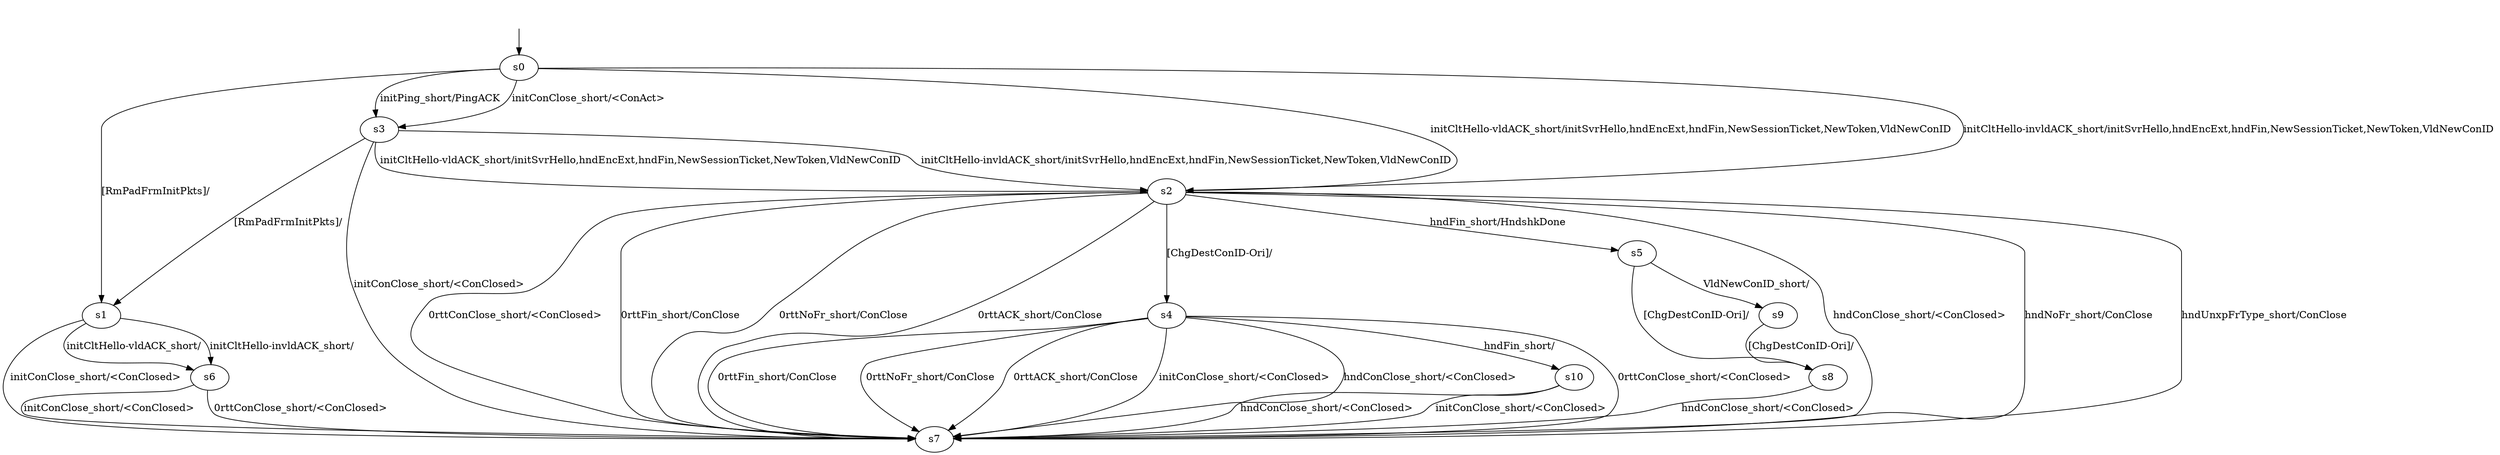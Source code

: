 digraph "../results/picoquicModels/picoquic-PSK-s-1/learnedModel" {
s0 [label=s0];
s1 [label=s1];
s2 [label=s2];
s3 [label=s3];
s4 [label=s4];
s5 [label=s5];
s6 [label=s6];
s7 [label=s7];
s8 [label=s8];
s9 [label=s9];
s10 [label=s10];
s0 -> s3  [label="initPing_short/PingACK "];
s0 -> s3  [label="initConClose_short/<ConAct> "];
s0 -> s2  [label="initCltHello-vldACK_short/initSvrHello,hndEncExt,hndFin,NewSessionTicket,NewToken,VldNewConID "];
s0 -> s2  [label="initCltHello-invldACK_short/initSvrHello,hndEncExt,hndFin,NewSessionTicket,NewToken,VldNewConID "];
s0 -> s1  [label="[RmPadFrmInitPkts]/ "];
s1 -> s7  [label="initConClose_short/<ConClosed> "];
s1 -> s6  [label="initCltHello-vldACK_short/ "];
s1 -> s6  [label="initCltHello-invldACK_short/ "];
s2 -> s5  [label="hndFin_short/HndshkDone "];
s2 -> s7  [label="hndConClose_short/<ConClosed> "];
s2 -> s7  [label="hndNoFr_short/ConClose "];
s2 -> s7  [label="hndUnxpFrType_short/ConClose "];
s2 -> s7  [label="0rttConClose_short/<ConClosed> "];
s2 -> s7  [label="0rttFin_short/ConClose "];
s2 -> s7  [label="0rttNoFr_short/ConClose "];
s2 -> s7  [label="0rttACK_short/ConClose "];
s2 -> s4  [label="[ChgDestConID-Ori]/ "];
s3 -> s7  [label="initConClose_short/<ConClosed> "];
s3 -> s2  [label="initCltHello-vldACK_short/initSvrHello,hndEncExt,hndFin,NewSessionTicket,NewToken,VldNewConID "];
s3 -> s2  [label="initCltHello-invldACK_short/initSvrHello,hndEncExt,hndFin,NewSessionTicket,NewToken,VldNewConID "];
s3 -> s1  [label="[RmPadFrmInitPkts]/ "];
s4 -> s7  [label="initConClose_short/<ConClosed> "];
s4 -> s10  [label="hndFin_short/ "];
s4 -> s7  [label="hndConClose_short/<ConClosed> "];
s4 -> s7  [label="0rttConClose_short/<ConClosed> "];
s4 -> s7  [label="0rttFin_short/ConClose "];
s4 -> s7  [label="0rttNoFr_short/ConClose "];
s4 -> s7  [label="0rttACK_short/ConClose "];
s5 -> s9  [label="VldNewConID_short/ "];
s5 -> s8  [label="[ChgDestConID-Ori]/ "];
s6 -> s7  [label="initConClose_short/<ConClosed> "];
s6 -> s7  [label="0rttConClose_short/<ConClosed> "];
s8 -> s7  [label="hndConClose_short/<ConClosed> "];
s9 -> s8  [label="[ChgDestConID-Ori]/ "];
s10 -> s7  [label="initConClose_short/<ConClosed> "];
s10 -> s7  [label="hndConClose_short/<ConClosed> "];
__start0 [label="", shape=none];
__start0 -> s0  [label=""];
}
